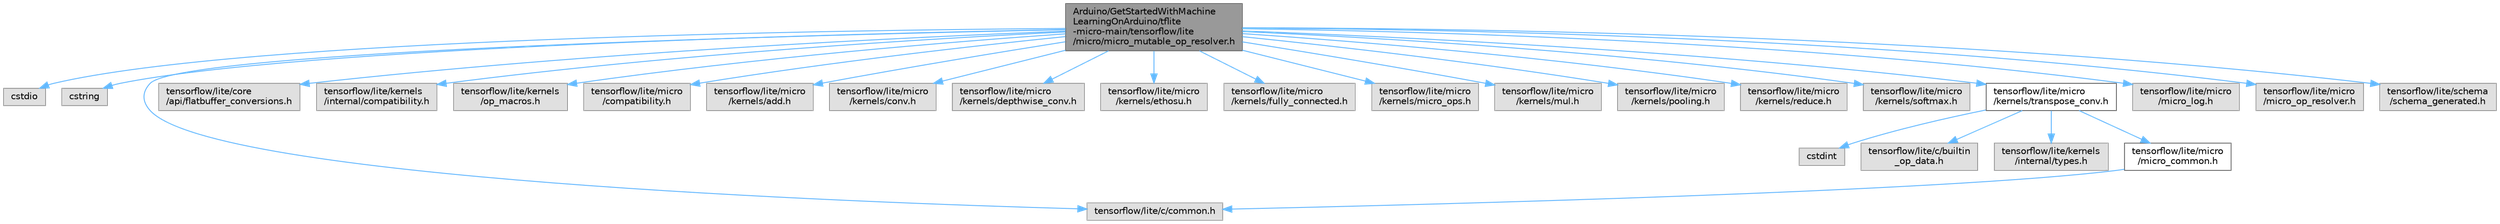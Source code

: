 digraph "Arduino/GetStartedWithMachineLearningOnArduino/tflite-micro-main/tensorflow/lite/micro/micro_mutable_op_resolver.h"
{
 // LATEX_PDF_SIZE
  bgcolor="transparent";
  edge [fontname=Helvetica,fontsize=10,labelfontname=Helvetica,labelfontsize=10];
  node [fontname=Helvetica,fontsize=10,shape=box,height=0.2,width=0.4];
  Node1 [id="Node000001",label="Arduino/GetStartedWithMachine\lLearningOnArduino/tflite\l-micro-main/tensorflow/lite\l/micro/micro_mutable_op_resolver.h",height=0.2,width=0.4,color="gray40", fillcolor="grey60", style="filled", fontcolor="black",tooltip=" "];
  Node1 -> Node2 [id="edge27_Node000001_Node000002",color="steelblue1",style="solid",tooltip=" "];
  Node2 [id="Node000002",label="cstdio",height=0.2,width=0.4,color="grey60", fillcolor="#E0E0E0", style="filled",tooltip=" "];
  Node1 -> Node3 [id="edge28_Node000001_Node000003",color="steelblue1",style="solid",tooltip=" "];
  Node3 [id="Node000003",label="cstring",height=0.2,width=0.4,color="grey60", fillcolor="#E0E0E0", style="filled",tooltip=" "];
  Node1 -> Node4 [id="edge29_Node000001_Node000004",color="steelblue1",style="solid",tooltip=" "];
  Node4 [id="Node000004",label="tensorflow/lite/c/common.h",height=0.2,width=0.4,color="grey60", fillcolor="#E0E0E0", style="filled",tooltip=" "];
  Node1 -> Node5 [id="edge30_Node000001_Node000005",color="steelblue1",style="solid",tooltip=" "];
  Node5 [id="Node000005",label="tensorflow/lite/core\l/api/flatbuffer_conversions.h",height=0.2,width=0.4,color="grey60", fillcolor="#E0E0E0", style="filled",tooltip=" "];
  Node1 -> Node6 [id="edge31_Node000001_Node000006",color="steelblue1",style="solid",tooltip=" "];
  Node6 [id="Node000006",label="tensorflow/lite/kernels\l/internal/compatibility.h",height=0.2,width=0.4,color="grey60", fillcolor="#E0E0E0", style="filled",tooltip=" "];
  Node1 -> Node7 [id="edge32_Node000001_Node000007",color="steelblue1",style="solid",tooltip=" "];
  Node7 [id="Node000007",label="tensorflow/lite/kernels\l/op_macros.h",height=0.2,width=0.4,color="grey60", fillcolor="#E0E0E0", style="filled",tooltip=" "];
  Node1 -> Node8 [id="edge33_Node000001_Node000008",color="steelblue1",style="solid",tooltip=" "];
  Node8 [id="Node000008",label="tensorflow/lite/micro\l/compatibility.h",height=0.2,width=0.4,color="grey60", fillcolor="#E0E0E0", style="filled",tooltip=" "];
  Node1 -> Node9 [id="edge34_Node000001_Node000009",color="steelblue1",style="solid",tooltip=" "];
  Node9 [id="Node000009",label="tensorflow/lite/micro\l/kernels/add.h",height=0.2,width=0.4,color="grey60", fillcolor="#E0E0E0", style="filled",tooltip=" "];
  Node1 -> Node10 [id="edge35_Node000001_Node000010",color="steelblue1",style="solid",tooltip=" "];
  Node10 [id="Node000010",label="tensorflow/lite/micro\l/kernels/conv.h",height=0.2,width=0.4,color="grey60", fillcolor="#E0E0E0", style="filled",tooltip=" "];
  Node1 -> Node11 [id="edge36_Node000001_Node000011",color="steelblue1",style="solid",tooltip=" "];
  Node11 [id="Node000011",label="tensorflow/lite/micro\l/kernels/depthwise_conv.h",height=0.2,width=0.4,color="grey60", fillcolor="#E0E0E0", style="filled",tooltip=" "];
  Node1 -> Node12 [id="edge37_Node000001_Node000012",color="steelblue1",style="solid",tooltip=" "];
  Node12 [id="Node000012",label="tensorflow/lite/micro\l/kernels/ethosu.h",height=0.2,width=0.4,color="grey60", fillcolor="#E0E0E0", style="filled",tooltip=" "];
  Node1 -> Node13 [id="edge38_Node000001_Node000013",color="steelblue1",style="solid",tooltip=" "];
  Node13 [id="Node000013",label="tensorflow/lite/micro\l/kernels/fully_connected.h",height=0.2,width=0.4,color="grey60", fillcolor="#E0E0E0", style="filled",tooltip=" "];
  Node1 -> Node14 [id="edge39_Node000001_Node000014",color="steelblue1",style="solid",tooltip=" "];
  Node14 [id="Node000014",label="tensorflow/lite/micro\l/kernels/micro_ops.h",height=0.2,width=0.4,color="grey60", fillcolor="#E0E0E0", style="filled",tooltip=" "];
  Node1 -> Node15 [id="edge40_Node000001_Node000015",color="steelblue1",style="solid",tooltip=" "];
  Node15 [id="Node000015",label="tensorflow/lite/micro\l/kernels/mul.h",height=0.2,width=0.4,color="grey60", fillcolor="#E0E0E0", style="filled",tooltip=" "];
  Node1 -> Node16 [id="edge41_Node000001_Node000016",color="steelblue1",style="solid",tooltip=" "];
  Node16 [id="Node000016",label="tensorflow/lite/micro\l/kernels/pooling.h",height=0.2,width=0.4,color="grey60", fillcolor="#E0E0E0", style="filled",tooltip=" "];
  Node1 -> Node17 [id="edge42_Node000001_Node000017",color="steelblue1",style="solid",tooltip=" "];
  Node17 [id="Node000017",label="tensorflow/lite/micro\l/kernels/reduce.h",height=0.2,width=0.4,color="grey60", fillcolor="#E0E0E0", style="filled",tooltip=" "];
  Node1 -> Node18 [id="edge43_Node000001_Node000018",color="steelblue1",style="solid",tooltip=" "];
  Node18 [id="Node000018",label="tensorflow/lite/micro\l/kernels/softmax.h",height=0.2,width=0.4,color="grey60", fillcolor="#E0E0E0", style="filled",tooltip=" "];
  Node1 -> Node19 [id="edge44_Node000001_Node000019",color="steelblue1",style="solid",tooltip=" "];
  Node19 [id="Node000019",label="tensorflow/lite/micro\l/kernels/transpose_conv.h",height=0.2,width=0.4,color="grey40", fillcolor="white", style="filled",URL="$tflite-micro-main_2tensorflow_2lite_2micro_2kernels_2transpose__conv_8h.html",tooltip=" "];
  Node19 -> Node20 [id="edge45_Node000019_Node000020",color="steelblue1",style="solid",tooltip=" "];
  Node20 [id="Node000020",label="cstdint",height=0.2,width=0.4,color="grey60", fillcolor="#E0E0E0", style="filled",tooltip=" "];
  Node19 -> Node21 [id="edge46_Node000019_Node000021",color="steelblue1",style="solid",tooltip=" "];
  Node21 [id="Node000021",label="tensorflow/lite/c/builtin\l_op_data.h",height=0.2,width=0.4,color="grey60", fillcolor="#E0E0E0", style="filled",tooltip=" "];
  Node19 -> Node22 [id="edge47_Node000019_Node000022",color="steelblue1",style="solid",tooltip=" "];
  Node22 [id="Node000022",label="tensorflow/lite/kernels\l/internal/types.h",height=0.2,width=0.4,color="grey60", fillcolor="#E0E0E0", style="filled",tooltip=" "];
  Node19 -> Node23 [id="edge48_Node000019_Node000023",color="steelblue1",style="solid",tooltip=" "];
  Node23 [id="Node000023",label="tensorflow/lite/micro\l/micro_common.h",height=0.2,width=0.4,color="grey40", fillcolor="white", style="filled",URL="$micro__common_8h.html",tooltip=" "];
  Node23 -> Node4 [id="edge49_Node000023_Node000004",color="steelblue1",style="solid",tooltip=" "];
  Node1 -> Node24 [id="edge50_Node000001_Node000024",color="steelblue1",style="solid",tooltip=" "];
  Node24 [id="Node000024",label="tensorflow/lite/micro\l/micro_log.h",height=0.2,width=0.4,color="grey60", fillcolor="#E0E0E0", style="filled",tooltip=" "];
  Node1 -> Node25 [id="edge51_Node000001_Node000025",color="steelblue1",style="solid",tooltip=" "];
  Node25 [id="Node000025",label="tensorflow/lite/micro\l/micro_op_resolver.h",height=0.2,width=0.4,color="grey60", fillcolor="#E0E0E0", style="filled",tooltip=" "];
  Node1 -> Node26 [id="edge52_Node000001_Node000026",color="steelblue1",style="solid",tooltip=" "];
  Node26 [id="Node000026",label="tensorflow/lite/schema\l/schema_generated.h",height=0.2,width=0.4,color="grey60", fillcolor="#E0E0E0", style="filled",tooltip=" "];
}
